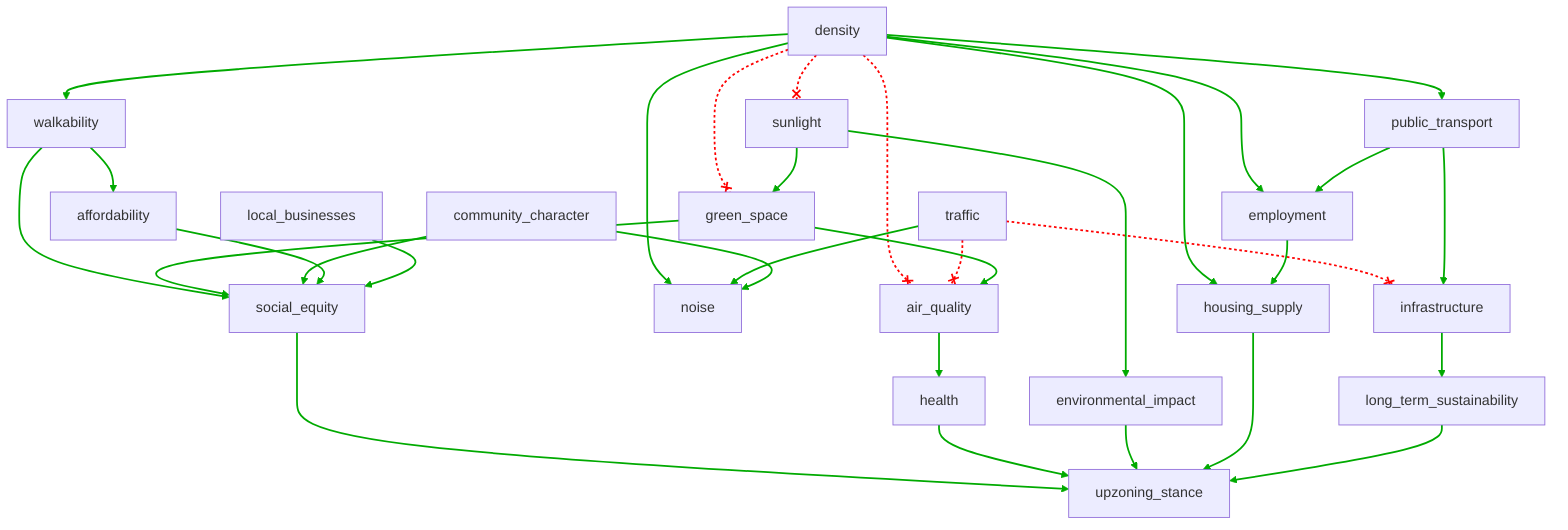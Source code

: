 flowchart TD
n1[density]
n2[walkability]
n3[traffic]
n4[sunlight]
n5[green_space]
n6[air_quality]
n7[community_character]
n8[public_transport]
n9[affordability]
n10[noise]
n11[local_businesses]
n12[infrastructure]
n13[employment]
n14[social_equity]
n15[health]
n16[environmental_impact]
n17[housing_supply]
n18[long_term_sustainability]
n19[upzoning_stance]
n1 --> n2
n1 --x n4
n1 --x n5
n1 --x n6
n1 --> n8
n1 --> n10
n1 --> n13
n1 --> n17
n2 --> n9
n2 --> n14
n3 --x n6
n3 --> n10
n3 --x n12
n4 --> n5
n4 --> n16
n5 --> n6
n5 --> n14
n6 --> n15
n7 --> n10
n7 --> n14
n8 --> n12
n8 --> n13
n9 --> n14
n11 --> n14
n12 --> n18
n13 --> n17
n14 --> n19
n15 --> n19
n16 --> n19
n17 --> n19
n18 --> n19
linkStyle 0 stroke:#00AA00,stroke-width:2px
linkStyle 1 stroke:#FF0000,stroke-dasharray:3,stroke-width:2px
linkStyle 2 stroke:#FF0000,stroke-dasharray:3,stroke-width:2px
linkStyle 3 stroke:#FF0000,stroke-dasharray:3,stroke-width:2px
linkStyle 4 stroke:#00AA00,stroke-width:2px
linkStyle 5 stroke:#00AA00,stroke-width:2px
linkStyle 6 stroke:#00AA00,stroke-width:2px
linkStyle 7 stroke:#00AA00,stroke-width:2px
linkStyle 8 stroke:#00AA00,stroke-width:2px
linkStyle 9 stroke:#00AA00,stroke-width:2px
linkStyle 10 stroke:#FF0000,stroke-dasharray:3,stroke-width:2px
linkStyle 11 stroke:#00AA00,stroke-width:2px
linkStyle 12 stroke:#FF0000,stroke-dasharray:3,stroke-width:2px
linkStyle 13 stroke:#00AA00,stroke-width:2px
linkStyle 14 stroke:#00AA00,stroke-width:2px
linkStyle 15 stroke:#00AA00,stroke-width:2px
linkStyle 16 stroke:#00AA00,stroke-width:2px
linkStyle 17 stroke:#00AA00,stroke-width:2px
linkStyle 18 stroke:#00AA00,stroke-width:2px
linkStyle 19 stroke:#00AA00,stroke-width:2px
linkStyle 20 stroke:#00AA00,stroke-width:2px
linkStyle 21 stroke:#00AA00,stroke-width:2px
linkStyle 22 stroke:#00AA00,stroke-width:2px
linkStyle 23 stroke:#00AA00,stroke-width:2px
linkStyle 24 stroke:#00AA00,stroke-width:2px
linkStyle 25 stroke:#00AA00,stroke-width:2px
linkStyle 26 stroke:#00AA00,stroke-width:2px
linkStyle 27 stroke:#00AA00,stroke-width:2px
linkStyle 28 stroke:#00AA00,stroke-width:2px
linkStyle 29 stroke:#00AA00,stroke-width:2px
linkStyle 30 stroke:#00AA00,stroke-width:2px